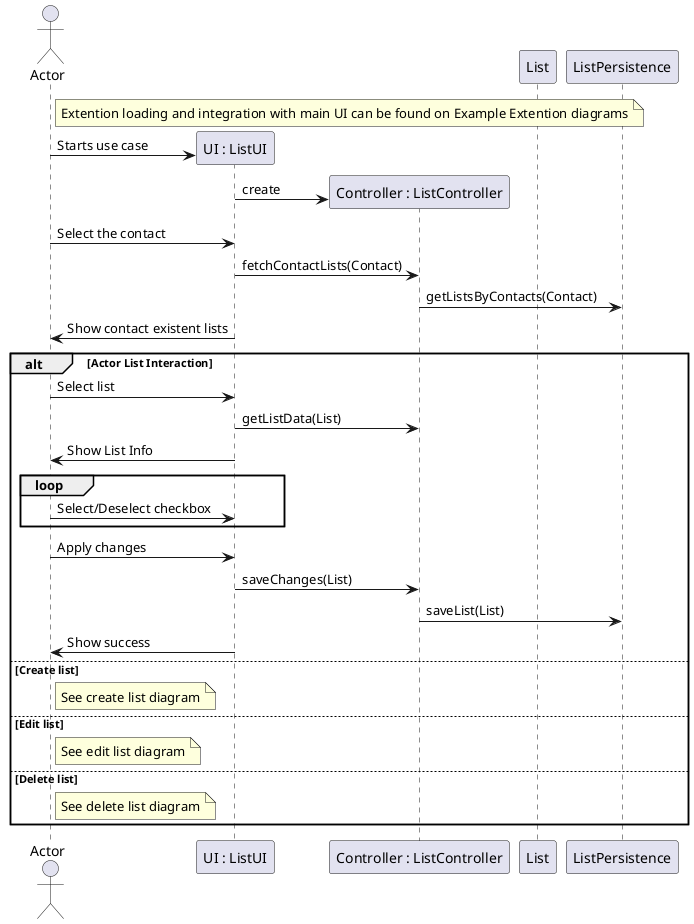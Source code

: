@startuml doc-files/crm04_02_design.png
actor Actor

  participant "UI : ListUI" as UI 
  participant "Controller : ListController" as controller
  participant "List" as list
  participant "ListPersistence" as persistence

  note right of Actor
        Extention loading and integration with main UI can be found on Example Extention diagrams
  end note 

  create UI
  Actor -> UI : Starts use case
  create controller
  UI -> controller : create
  Actor -> UI : Select the contact
  UI -> controller : fetchContactLists(Contact)
  controller -> persistence : getListsByContacts(Contact)
  UI -> Actor : Show contact existent lists
  alt Actor List Interaction
    Actor -> UI : Select list
    UI -> controller : getListData(List)
    UI -> Actor : Show List Info
    loop
        Actor -> UI : Select/Deselect checkbox
    end loop
    Actor -> UI : Apply changes
    UI -> controller : saveChanges(List)
    controller -> persistence : saveList(List)
    UI -> Actor : Show success
  else Create list
    note right of Actor
        See create list diagram
    end note
  else Edit list
    note right of Actor
        See edit list diagram
    end note
  else Delete list
    note right of Actor
        See delete list diagram
    end note
  end
@enduml
